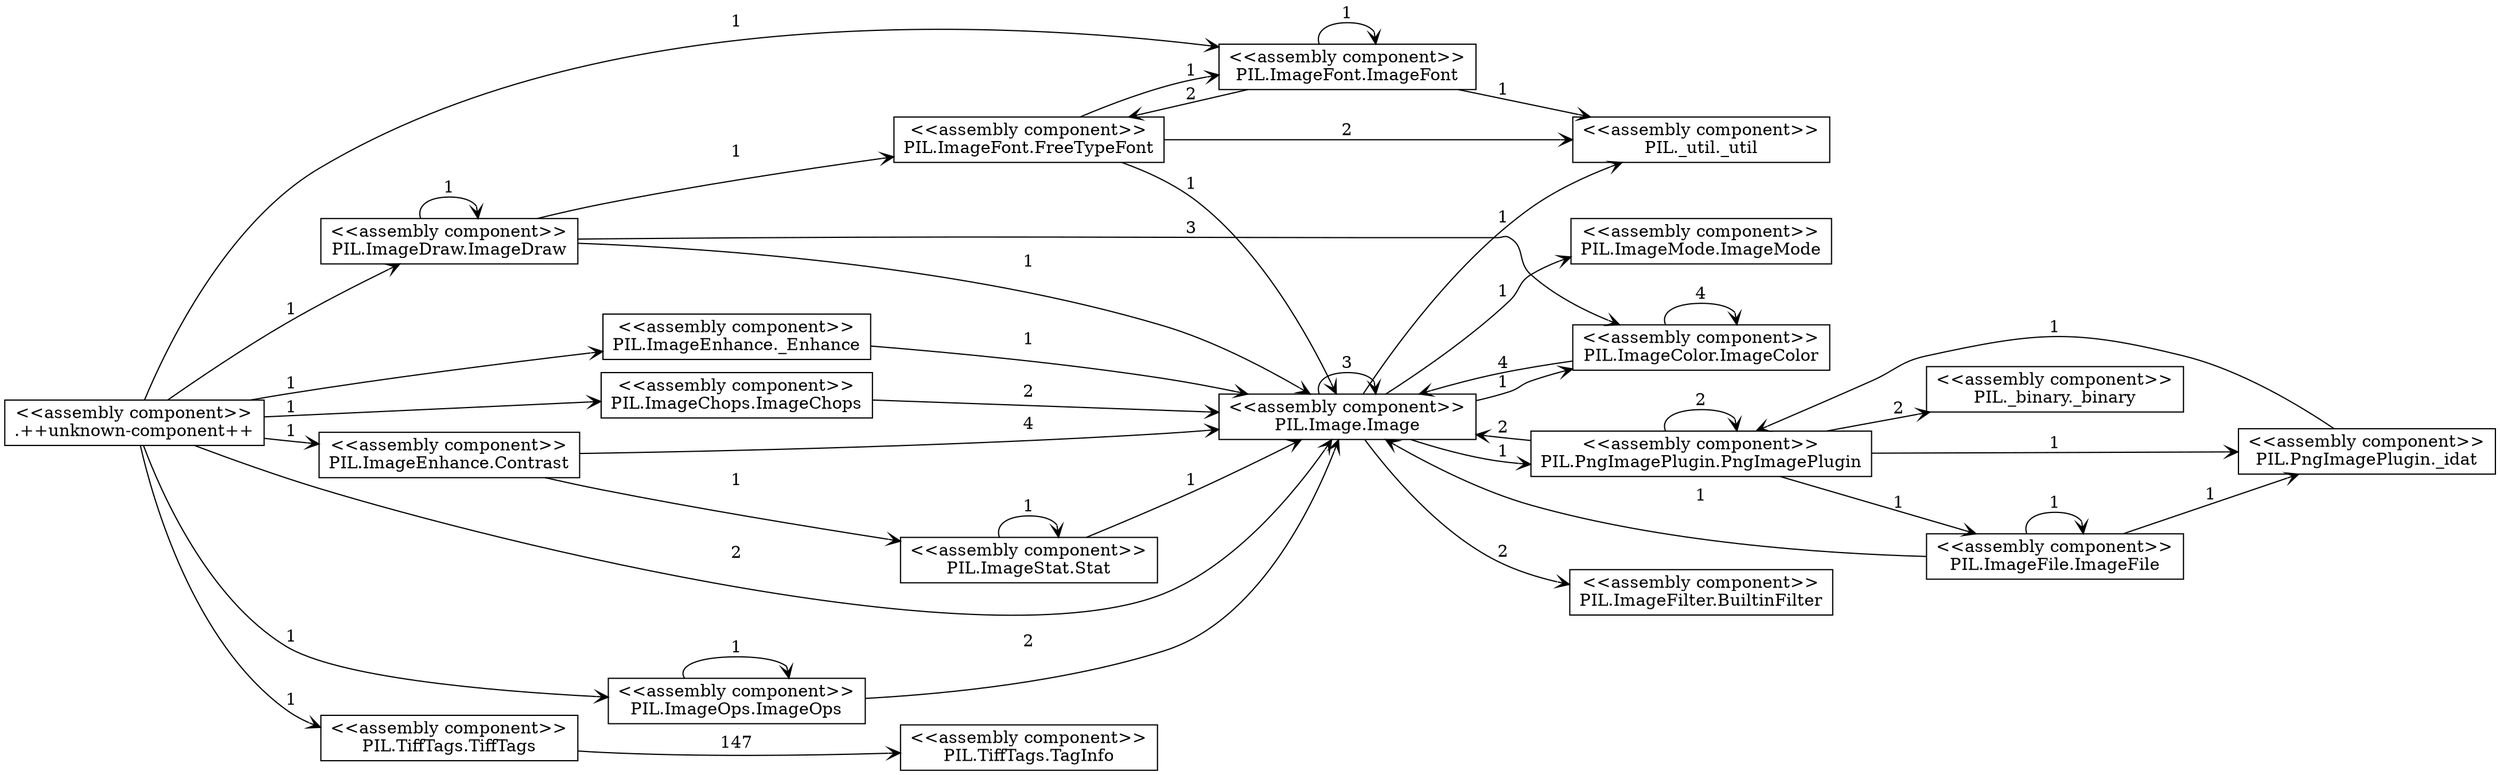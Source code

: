 digraph "mop_model" {
	rankdir="LR"
	node [fillcolor="white",shape="box",color="#000000",style="filled"]
	edge [color="#000000",style="solid",arrowhead="open"]
	"++unknown-component++_0" [fillcolor="#ffffff",color="#000000",label="<<assembly component>>
.++unknown-component++
"]
	"PIL.Image.Image_0" [fillcolor="#ffffff",color="#000000",label="<<assembly component>>
PIL.Image.Image
"]
	"PIL.ImageDraw.ImageDraw_0" [fillcolor="#ffffff",color="#000000",label="<<assembly component>>
PIL.ImageDraw.ImageDraw
"]
	"PIL.TiffTags.TiffTags_0" [fillcolor="#ffffff",color="#000000",label="<<assembly component>>
PIL.TiffTags.TiffTags
"]
	"PIL.PngImagePlugin.PngImagePlugin_0" [fillcolor="#ffffff",color="#000000",label="<<assembly component>>
PIL.PngImagePlugin.PngImagePlugin
"]
	"PIL.ImageFile.ImageFile_0" [fillcolor="#ffffff",color="#000000",label="<<assembly component>>
PIL.ImageFile.ImageFile
"]
	"PIL.ImageChops.ImageChops_0" [fillcolor="#ffffff",color="#000000",label="<<assembly component>>
PIL.ImageChops.ImageChops
"]
	"PIL.ImageEnhance.Contrast_0" [fillcolor="#ffffff",color="#000000",label="<<assembly component>>
PIL.ImageEnhance.Contrast
"]
	"PIL.ImageOps.ImageOps_0" [fillcolor="#ffffff",color="#000000",label="<<assembly component>>
PIL.ImageOps.ImageOps
"]
	"PIL.ImageFont.ImageFont_0" [fillcolor="#ffffff",color="#000000",label="<<assembly component>>
PIL.ImageFont.ImageFont
"]
	"PIL._util._util_0" [fillcolor="#ffffff",color="#000000",label="<<assembly component>>
PIL._util._util
"]
	"PIL.ImageEnhance._Enhance_0" [fillcolor="#ffffff",color="#000000",label="<<assembly component>>
PIL.ImageEnhance._Enhance
"]
	"PIL.ImageStat.Stat_0" [fillcolor="#ffffff",color="#000000",label="<<assembly component>>
PIL.ImageStat.Stat
"]
	"PIL.ImageFont.FreeTypeFont_0" [fillcolor="#ffffff",color="#000000",label="<<assembly component>>
PIL.ImageFont.FreeTypeFont
"]
	"PIL.ImageColor.ImageColor_0" [fillcolor="#ffffff",color="#000000",label="<<assembly component>>
PIL.ImageColor.ImageColor
"]
	"PIL.PngImagePlugin._idat_0" [fillcolor="#ffffff",color="#000000",label="<<assembly component>>
PIL.PngImagePlugin._idat
"]
	"PIL.ImageMode.ImageMode_0" [fillcolor="#ffffff",color="#000000",label="<<assembly component>>
PIL.ImageMode.ImageMode
"]
	"PIL._binary._binary_0" [fillcolor="#ffffff",color="#000000",label="<<assembly component>>
PIL._binary._binary
"]
	"PIL.TiffTags.TagInfo_0" [fillcolor="#ffffff",color="#000000",label="<<assembly component>>
PIL.TiffTags.TagInfo
"]
	"PIL.ImageFilter.BuiltinFilter_0" [fillcolor="#ffffff",color="#000000",label="<<assembly component>>
PIL.ImageFilter.BuiltinFilter
"]
	"++unknown-component++_0" -> "PIL.Image.Image_0" [label="2"]
	"PIL.ImageDraw.ImageDraw_0" -> "PIL.Image.Image_0" [label="1"]
	"++unknown-component++_0" -> "PIL.TiffTags.TiffTags_0" [label="1"]
	"PIL.PngImagePlugin.PngImagePlugin_0" -> "PIL.ImageFile.ImageFile_0" [label="1"]
	"PIL.ImageChops.ImageChops_0" -> "PIL.Image.Image_0" [label="2"]
	"PIL.ImageDraw.ImageDraw_0" -> "PIL.ImageDraw.ImageDraw_0" [label="1"]
	"PIL.Image.Image_0" -> "PIL.Image.Image_0" [label="3"]
	"PIL.PngImagePlugin.PngImagePlugin_0" -> "PIL.PngImagePlugin.PngImagePlugin_0" [label="2"]
	"PIL.ImageFile.ImageFile_0" -> "PIL.Image.Image_0" [label="1"]
	"PIL.ImageEnhance.Contrast_0" -> "PIL.Image.Image_0" [label="4"]
	"++unknown-component++_0" -> "PIL.ImageOps.ImageOps_0" [label="1"]
	"PIL.ImageOps.ImageOps_0" -> "PIL.Image.Image_0" [label="2"]
	"PIL.ImageFont.ImageFont_0" -> "PIL._util._util_0" [label="1"]
	"PIL.PngImagePlugin.PngImagePlugin_0" -> "PIL.Image.Image_0" [label="2"]
	"PIL.ImageEnhance._Enhance_0" -> "PIL.Image.Image_0" [label="1"]
	"PIL.ImageStat.Stat_0" -> "PIL.Image.Image_0" [label="1"]
	"PIL.Image.Image_0" -> "PIL.PngImagePlugin.PngImagePlugin_0" [label="1"]
	"++unknown-component++_0" -> "PIL.ImageFont.ImageFont_0" [label="1"]
	"PIL.ImageStat.Stat_0" -> "PIL.ImageStat.Stat_0" [label="1"]
	"PIL.ImageDraw.ImageDraw_0" -> "PIL.ImageFont.FreeTypeFont_0" [label="1"]
	"PIL.Image.Image_0" -> "PIL.ImageColor.ImageColor_0" [label="1"]
	"PIL.ImageColor.ImageColor_0" -> "PIL.Image.Image_0" [label="4"]
	"PIL.PngImagePlugin.PngImagePlugin_0" -> "PIL.PngImagePlugin._idat_0" [label="1"]
	"++unknown-component++_0" -> "PIL.ImageEnhance.Contrast_0" [label="1"]
	"PIL.ImageFont.ImageFont_0" -> "PIL.ImageFont.FreeTypeFont_0" [label="2"]
	"PIL.PngImagePlugin._idat_0" -> "PIL.PngImagePlugin.PngImagePlugin_0" [label="1"]
	"PIL.ImageDraw.ImageDraw_0" -> "PIL.ImageColor.ImageColor_0" [label="3"]
	"PIL.Image.Image_0" -> "PIL.ImageMode.ImageMode_0" [label="1"]
	"++unknown-component++_0" -> "PIL.ImageChops.ImageChops_0" [label="1"]
	"PIL.ImageColor.ImageColor_0" -> "PIL.ImageColor.ImageColor_0" [label="4"]
	"PIL.ImageFont.FreeTypeFont_0" -> "PIL.ImageFont.ImageFont_0" [label="1"]
	"PIL.PngImagePlugin.PngImagePlugin_0" -> "PIL._binary._binary_0" [label="2"]
	"PIL.ImageEnhance.Contrast_0" -> "PIL.ImageStat.Stat_0" [label="1"]
	"PIL.Image.Image_0" -> "PIL._util._util_0" [label="1"]
	"PIL.ImageFont.ImageFont_0" -> "PIL.ImageFont.ImageFont_0" [label="1"]
	"++unknown-component++_0" -> "PIL.ImageDraw.ImageDraw_0" [label="1"]
	"PIL.TiffTags.TiffTags_0" -> "PIL.TiffTags.TagInfo_0" [label="147"]
	"PIL.ImageFile.ImageFile_0" -> "PIL.PngImagePlugin._idat_0" [label="1"]
	"++unknown-component++_0" -> "PIL.ImageEnhance._Enhance_0" [label="1"]
	"PIL.ImageOps.ImageOps_0" -> "PIL.ImageOps.ImageOps_0" [label="1"]
	"PIL.ImageFont.FreeTypeFont_0" -> "PIL.Image.Image_0" [label="1"]
	"PIL.ImageFont.FreeTypeFont_0" -> "PIL._util._util_0" [label="2"]
	"PIL.ImageFile.ImageFile_0" -> "PIL.ImageFile.ImageFile_0" [label="1"]
	"PIL.Image.Image_0" -> "PIL.ImageFilter.BuiltinFilter_0" [label="2"]
}
